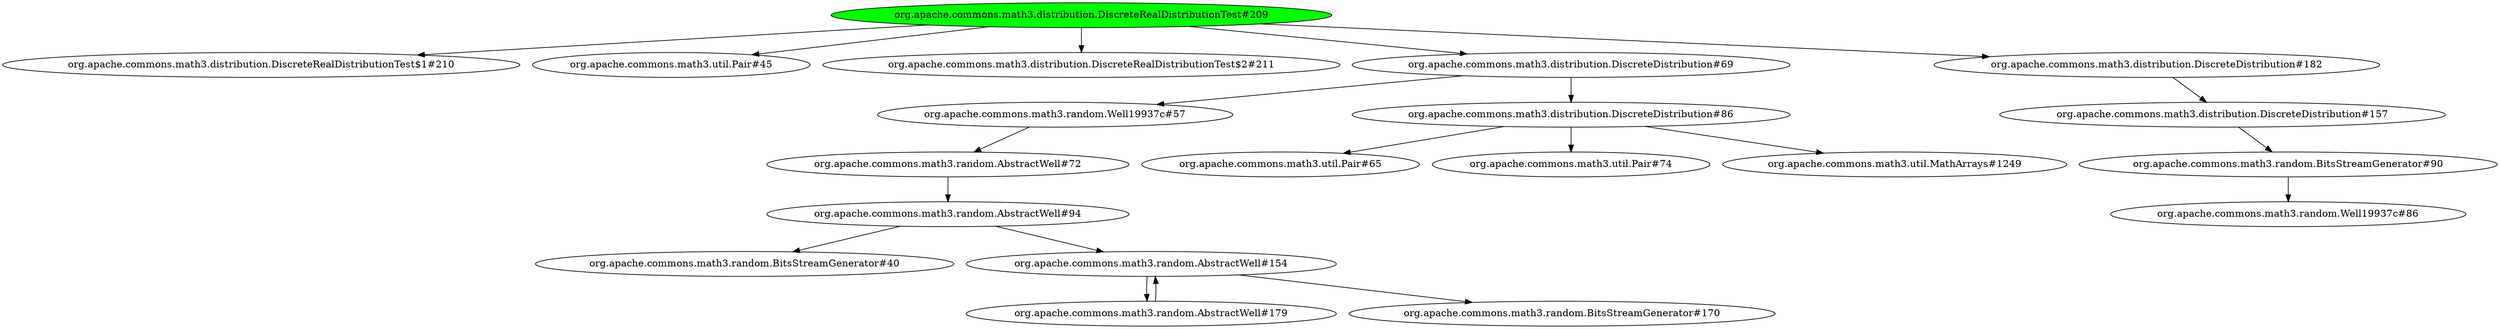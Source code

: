 digraph "cg/org.apache.commons.math3.distribution.DiscreteRealDistributionTest#209"
{
	"org.apache.commons.math3.distribution.DiscreteRealDistributionTest#209" [style=filled,fillcolor=green];
	"org.apache.commons.math3.distribution.DiscreteRealDistributionTest#209" -> "org.apache.commons.math3.distribution.DiscreteRealDistributionTest$1#210";
	"org.apache.commons.math3.distribution.DiscreteRealDistributionTest#209" -> "org.apache.commons.math3.util.Pair#45";
	"org.apache.commons.math3.distribution.DiscreteRealDistributionTest#209" -> "org.apache.commons.math3.distribution.DiscreteRealDistributionTest$2#211";
	"org.apache.commons.math3.distribution.DiscreteRealDistributionTest#209" -> "org.apache.commons.math3.distribution.DiscreteDistribution#69";
	"org.apache.commons.math3.distribution.DiscreteDistribution#69" -> "org.apache.commons.math3.random.Well19937c#57";
	"org.apache.commons.math3.random.Well19937c#57" -> "org.apache.commons.math3.random.AbstractWell#72";
	"org.apache.commons.math3.random.AbstractWell#72" -> "org.apache.commons.math3.random.AbstractWell#94";
	"org.apache.commons.math3.random.AbstractWell#94" -> "org.apache.commons.math3.random.BitsStreamGenerator#40";
	"org.apache.commons.math3.random.AbstractWell#94" -> "org.apache.commons.math3.random.AbstractWell#154";
	"org.apache.commons.math3.random.AbstractWell#154" -> "org.apache.commons.math3.random.AbstractWell#179";
	"org.apache.commons.math3.random.AbstractWell#179" -> "org.apache.commons.math3.random.AbstractWell#154";
	"org.apache.commons.math3.random.AbstractWell#154" -> "org.apache.commons.math3.random.BitsStreamGenerator#170";
	"org.apache.commons.math3.distribution.DiscreteDistribution#69" -> "org.apache.commons.math3.distribution.DiscreteDistribution#86";
	"org.apache.commons.math3.distribution.DiscreteDistribution#86" -> "org.apache.commons.math3.util.Pair#65";
	"org.apache.commons.math3.distribution.DiscreteDistribution#86" -> "org.apache.commons.math3.util.Pair#74";
	"org.apache.commons.math3.distribution.DiscreteDistribution#86" -> "org.apache.commons.math3.util.MathArrays#1249";
	"org.apache.commons.math3.distribution.DiscreteRealDistributionTest#209" -> "org.apache.commons.math3.distribution.DiscreteDistribution#182";
	"org.apache.commons.math3.distribution.DiscreteDistribution#182" -> "org.apache.commons.math3.distribution.DiscreteDistribution#157";
	"org.apache.commons.math3.distribution.DiscreteDistribution#157" -> "org.apache.commons.math3.random.BitsStreamGenerator#90";
	"org.apache.commons.math3.random.BitsStreamGenerator#90" -> "org.apache.commons.math3.random.Well19937c#86";
}
